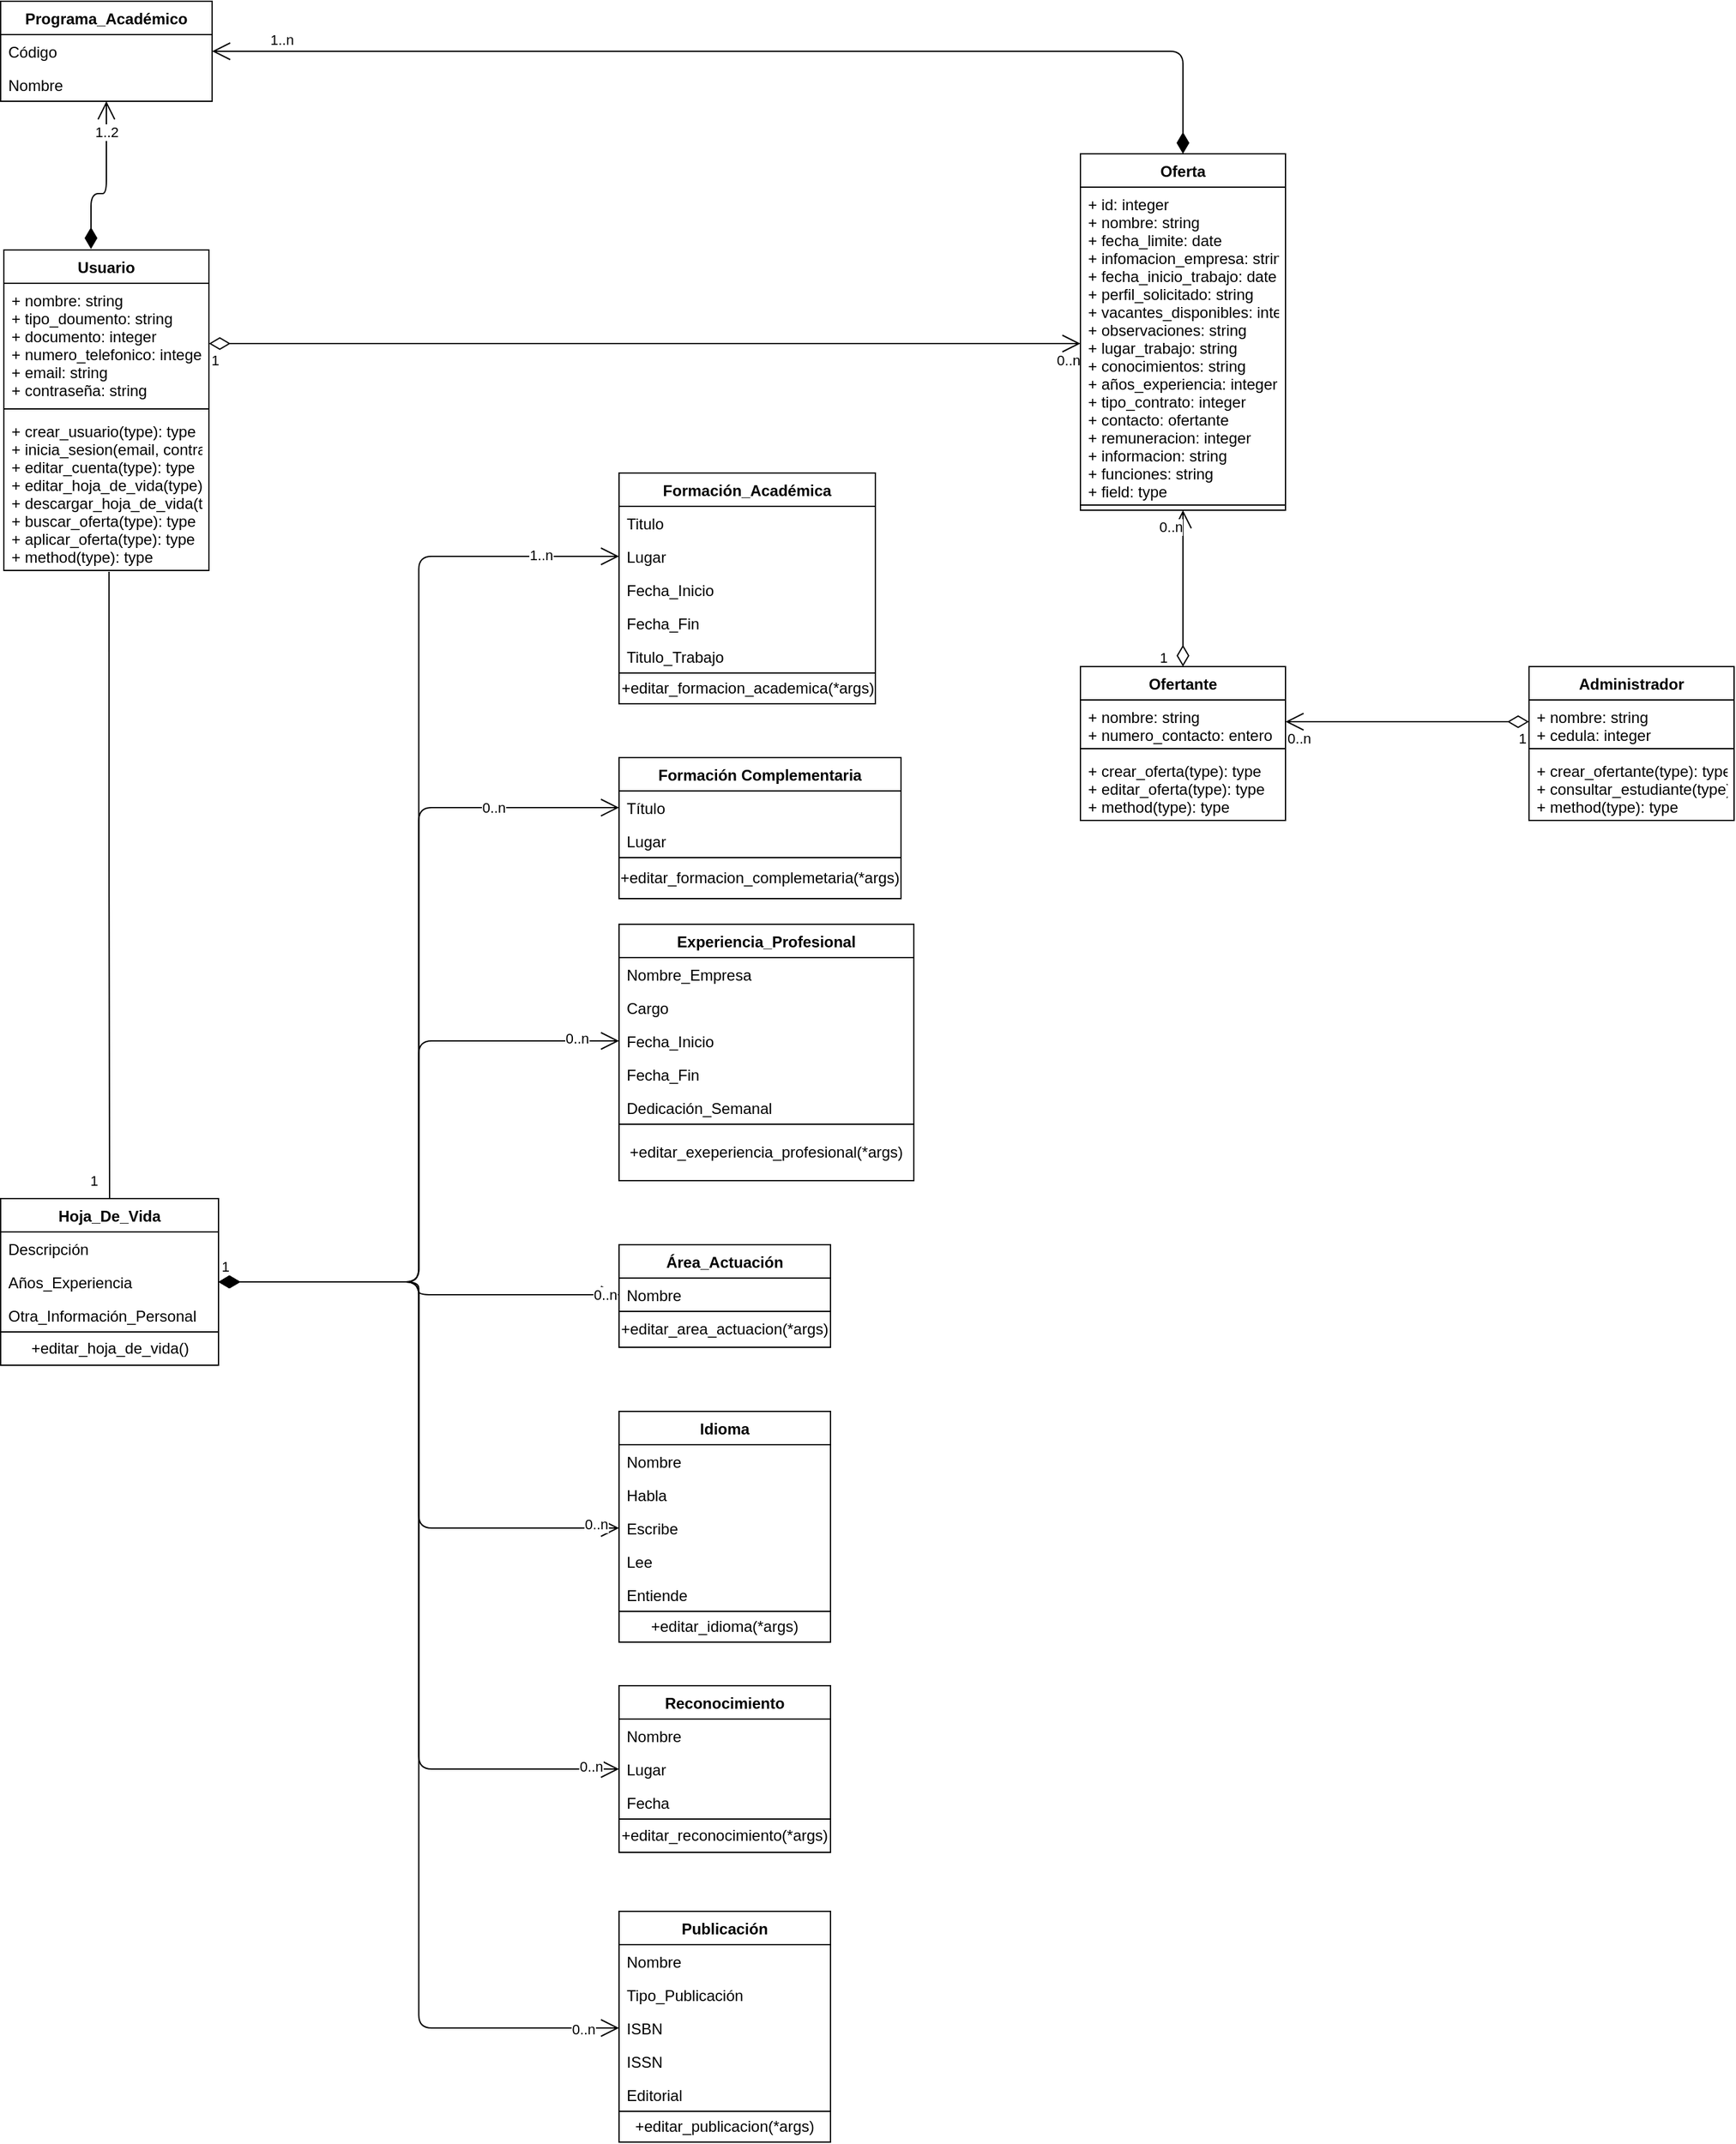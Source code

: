 <mxfile version="13.8.0" type="google"><diagram id="wUdNdQ0uGZ1dLR-cTrUn" name="Page-1"><mxGraphModel dx="1422" dy="1863" grid="1" gridSize="10" guides="1" tooltips="1" connect="1" arrows="1" fold="1" page="1" pageScale="1" pageWidth="850" pageHeight="1100" math="0" shadow="0"><root><mxCell id="0"/><mxCell id="1" parent="0"/><mxCell id="VutQzDGQad6XxQu1e1iC-21" value="" style="endArrow=open;html=1;endSize=12;startArrow=diamondThin;startSize=14;startFill=0;edgeStyle=orthogonalEdgeStyle;exitX=1;exitY=0.5;exitDx=0;exitDy=0;entryX=0;entryY=0.5;entryDx=0;entryDy=0;" parent="1" source="VutQzDGQad6XxQu1e1iC-2" target="VutQzDGQad6XxQu1e1iC-14" edge="1"><mxGeometry x="0.359" y="19" relative="1" as="geometry"><mxPoint x="230" y="50" as="sourcePoint"/><mxPoint x="390" y="50" as="targetPoint"/><mxPoint as="offset"/></mxGeometry></mxCell><mxCell id="VutQzDGQad6XxQu1e1iC-22" value="1" style="edgeLabel;resizable=0;html=1;align=left;verticalAlign=top;" parent="VutQzDGQad6XxQu1e1iC-21" connectable="0" vertex="1"><mxGeometry x="-1" relative="1" as="geometry"/></mxCell><mxCell id="VutQzDGQad6XxQu1e1iC-23" value="&lt;span style=&quot;text-align: left&quot;&gt;0..n&lt;/span&gt;" style="edgeLabel;resizable=0;html=1;align=right;verticalAlign=top;" parent="VutQzDGQad6XxQu1e1iC-21" connectable="0" vertex="1"><mxGeometry x="1" relative="1" as="geometry"/></mxCell><mxCell id="VutQzDGQad6XxQu1e1iC-24" value="" style="endArrow=open;html=1;endSize=12;startArrow=diamondThin;startSize=14;startFill=0;edgeStyle=orthogonalEdgeStyle;entryX=1;entryY=0.5;entryDx=0;entryDy=0;exitX=0;exitY=0.5;exitDx=0;exitDy=0;" parent="1" source="VutQzDGQad6XxQu1e1iC-10" target="VutQzDGQad6XxQu1e1iC-6" edge="1"><mxGeometry x="0.359" y="19" relative="1" as="geometry"><mxPoint x="1180" y="399" as="sourcePoint"/><mxPoint x="850" y="455" as="targetPoint"/><mxPoint as="offset"/></mxGeometry></mxCell><mxCell id="VutQzDGQad6XxQu1e1iC-25" value="1" style="edgeLabel;resizable=0;html=1;align=left;verticalAlign=top;" parent="VutQzDGQad6XxQu1e1iC-24" connectable="0" vertex="1"><mxGeometry x="-1" relative="1" as="geometry"><mxPoint x="-10" as="offset"/></mxGeometry></mxCell><mxCell id="VutQzDGQad6XxQu1e1iC-26" value="&lt;span style=&quot;text-align: left&quot;&gt;0..n&lt;/span&gt;" style="edgeLabel;resizable=0;html=1;align=right;verticalAlign=top;" parent="VutQzDGQad6XxQu1e1iC-24" connectable="0" vertex="1"><mxGeometry x="1" relative="1" as="geometry"><mxPoint x="20" as="offset"/></mxGeometry></mxCell><mxCell id="VutQzDGQad6XxQu1e1iC-27" value="" style="endArrow=open;html=1;endSize=12;startArrow=diamondThin;startSize=14;startFill=0;edgeStyle=orthogonalEdgeStyle;entryX=0.5;entryY=1;entryDx=0;entryDy=0;exitX=0.5;exitY=0;exitDx=0;exitDy=0;" parent="1" source="VutQzDGQad6XxQu1e1iC-5" target="VutQzDGQad6XxQu1e1iC-13" edge="1"><mxGeometry x="0.359" y="19" relative="1" as="geometry"><mxPoint x="960" y="319" as="sourcePoint"/><mxPoint x="940.0" y="209" as="targetPoint"/><mxPoint as="offset"/><Array as="points"/></mxGeometry></mxCell><mxCell id="VutQzDGQad6XxQu1e1iC-28" value="1" style="edgeLabel;resizable=0;html=1;align=left;verticalAlign=top;" parent="VutQzDGQad6XxQu1e1iC-27" connectable="0" vertex="1"><mxGeometry x="-1" relative="1" as="geometry"><mxPoint x="-20" y="-20" as="offset"/></mxGeometry></mxCell><mxCell id="VutQzDGQad6XxQu1e1iC-29" value="&lt;span style=&quot;text-align: left&quot;&gt;0..n&lt;/span&gt;" style="edgeLabel;resizable=0;html=1;align=right;verticalAlign=top;" parent="VutQzDGQad6XxQu1e1iC-27" connectable="0" vertex="1"><mxGeometry x="1" relative="1" as="geometry"/></mxCell><mxCell id="VutQzDGQad6XxQu1e1iC-13" value="Oferta&#xA;" style="swimlane;fontStyle=1;align=center;verticalAlign=top;childLayout=stackLayout;horizontal=1;startSize=26;horizontalStack=0;resizeParent=1;resizeParentMax=0;resizeLast=0;collapsible=1;marginBottom=0;" parent="1" vertex="1"><mxGeometry x="880" y="-61" width="160" height="278" as="geometry"/></mxCell><mxCell id="VutQzDGQad6XxQu1e1iC-14" value="+ id: integer&#xA;+ nombre: string&#xA;+ fecha_limite: date&#xA;+ infomacion_empresa: string&#xA;+ fecha_inicio_trabajo: date&#xA;+ perfil_solicitado: string&#xA;+ vacantes_disponibles: integer&#xA;+ observaciones: string&#xA;+ lugar_trabajo: string&#xA;+ conocimientos: string&#xA;+ años_experiencia: integer&#xA;+ tipo_contrato: integer&#xA;+ contacto: ofertante&#xA;+ remuneracion: integer&#xA;+ informacion: string&#xA;+ funciones: string&#xA;+ field: type" style="text;strokeColor=none;fillColor=none;align=left;verticalAlign=top;spacingLeft=4;spacingRight=4;overflow=hidden;rotatable=0;points=[[0,0.5],[1,0.5]];portConstraint=eastwest;" parent="VutQzDGQad6XxQu1e1iC-13" vertex="1"><mxGeometry y="26" width="160" height="244" as="geometry"/></mxCell><mxCell id="VutQzDGQad6XxQu1e1iC-15" value="" style="line;strokeWidth=1;fillColor=none;align=left;verticalAlign=middle;spacingTop=-1;spacingLeft=3;spacingRight=3;rotatable=0;labelPosition=right;points=[];portConstraint=eastwest;" parent="VutQzDGQad6XxQu1e1iC-13" vertex="1"><mxGeometry y="270" width="160" height="8" as="geometry"/></mxCell><mxCell id="VutQzDGQad6XxQu1e1iC-5" value="Ofertante" style="swimlane;fontStyle=1;align=center;verticalAlign=top;childLayout=stackLayout;horizontal=1;startSize=26;horizontalStack=0;resizeParent=1;resizeParentMax=0;resizeLast=0;collapsible=1;marginBottom=0;" parent="1" vertex="1"><mxGeometry x="880" y="339" width="160" height="120" as="geometry"/></mxCell><mxCell id="VutQzDGQad6XxQu1e1iC-6" value="+ nombre: string&#xA;+ numero_contacto: entero" style="text;strokeColor=none;fillColor=none;align=left;verticalAlign=top;spacingLeft=4;spacingRight=4;overflow=hidden;rotatable=0;points=[[0,0.5],[1,0.5]];portConstraint=eastwest;" parent="VutQzDGQad6XxQu1e1iC-5" vertex="1"><mxGeometry y="26" width="160" height="34" as="geometry"/></mxCell><mxCell id="VutQzDGQad6XxQu1e1iC-7" value="" style="line;strokeWidth=1;fillColor=none;align=left;verticalAlign=middle;spacingTop=-1;spacingLeft=3;spacingRight=3;rotatable=0;labelPosition=right;points=[];portConstraint=eastwest;" parent="VutQzDGQad6XxQu1e1iC-5" vertex="1"><mxGeometry y="60" width="160" height="8" as="geometry"/></mxCell><mxCell id="VutQzDGQad6XxQu1e1iC-8" value="+ crear_oferta(type): type&#xA;+ editar_oferta(type): type&#xA;+ method(type): type" style="text;strokeColor=none;fillColor=none;align=left;verticalAlign=top;spacingLeft=4;spacingRight=4;overflow=hidden;rotatable=0;points=[[0,0.5],[1,0.5]];portConstraint=eastwest;" parent="VutQzDGQad6XxQu1e1iC-5" vertex="1"><mxGeometry y="68" width="160" height="52" as="geometry"/></mxCell><mxCell id="VutQzDGQad6XxQu1e1iC-9" value="Administrador" style="swimlane;fontStyle=1;align=center;verticalAlign=top;childLayout=stackLayout;horizontal=1;startSize=26;horizontalStack=0;resizeParent=1;resizeParentMax=0;resizeLast=0;collapsible=1;marginBottom=0;" parent="1" vertex="1"><mxGeometry x="1230" y="339" width="160" height="120" as="geometry"/></mxCell><mxCell id="VutQzDGQad6XxQu1e1iC-10" value="+ nombre: string&#xA;+ cedula: integer" style="text;strokeColor=none;fillColor=none;align=left;verticalAlign=top;spacingLeft=4;spacingRight=4;overflow=hidden;rotatable=0;points=[[0,0.5],[1,0.5]];portConstraint=eastwest;" parent="VutQzDGQad6XxQu1e1iC-9" vertex="1"><mxGeometry y="26" width="160" height="34" as="geometry"/></mxCell><mxCell id="VutQzDGQad6XxQu1e1iC-11" value="" style="line;strokeWidth=1;fillColor=none;align=left;verticalAlign=middle;spacingTop=-1;spacingLeft=3;spacingRight=3;rotatable=0;labelPosition=right;points=[];portConstraint=eastwest;" parent="VutQzDGQad6XxQu1e1iC-9" vertex="1"><mxGeometry y="60" width="160" height="8" as="geometry"/></mxCell><mxCell id="VutQzDGQad6XxQu1e1iC-12" value="+ crear_ofertante(type): type&#xA;+ consultar_estudiante(type): type&#xA;+ method(type): type" style="text;strokeColor=none;fillColor=none;align=left;verticalAlign=top;spacingLeft=4;spacingRight=4;overflow=hidden;rotatable=0;points=[[0,0.5],[1,0.5]];portConstraint=eastwest;" parent="VutQzDGQad6XxQu1e1iC-9" vertex="1"><mxGeometry y="68" width="160" height="52" as="geometry"/></mxCell><mxCell id="VutQzDGQad6XxQu1e1iC-1" value="Usuario" style="swimlane;fontStyle=1;align=center;verticalAlign=top;childLayout=stackLayout;horizontal=1;startSize=26;horizontalStack=0;resizeParent=1;resizeParentMax=0;resizeLast=0;collapsible=1;marginBottom=0;" parent="1" vertex="1"><mxGeometry x="40" y="14" width="160" height="250" as="geometry"/></mxCell><mxCell id="VutQzDGQad6XxQu1e1iC-2" value="+ nombre: string&#xA;+ tipo_doumento: string&#xA;+ documento: integer&#xA;+ numero_telefonico: integer&#xA;+ email: string&#xA;+ contraseña: string" style="text;strokeColor=none;fillColor=none;align=left;verticalAlign=top;spacingLeft=4;spacingRight=4;overflow=hidden;rotatable=0;points=[[0,0.5],[1,0.5]];portConstraint=eastwest;" parent="VutQzDGQad6XxQu1e1iC-1" vertex="1"><mxGeometry y="26" width="160" height="94" as="geometry"/></mxCell><mxCell id="VutQzDGQad6XxQu1e1iC-3" value="" style="line;strokeWidth=1;fillColor=none;align=left;verticalAlign=middle;spacingTop=-1;spacingLeft=3;spacingRight=3;rotatable=0;labelPosition=right;points=[];portConstraint=eastwest;" parent="VutQzDGQad6XxQu1e1iC-1" vertex="1"><mxGeometry y="120" width="160" height="8" as="geometry"/></mxCell><mxCell id="VutQzDGQad6XxQu1e1iC-4" value="+ crear_usuario(type): type&#xA;+ inicia_sesion(email, contraseña)&#xA;+ editar_cuenta(type): type&#xA;+ editar_hoja_de_vida(type): type&#xA;+ descargar_hoja_de_vida(type): type&#xA;+ buscar_oferta(type): type&#xA;+ aplicar_oferta(type): type&#xA;+ method(type): type" style="text;strokeColor=none;fillColor=none;align=left;verticalAlign=top;spacingLeft=4;spacingRight=4;overflow=hidden;rotatable=0;points=[[0,0.5],[1,0.5]];portConstraint=eastwest;" parent="VutQzDGQad6XxQu1e1iC-1" vertex="1"><mxGeometry y="128" width="160" height="122" as="geometry"/></mxCell><mxCell id="vBvvt0Dn33ldy0Ioky4U-9" value="Programa_Académico" style="swimlane;fontStyle=1;childLayout=stackLayout;horizontal=1;startSize=26;fillColor=none;horizontalStack=0;resizeParent=1;resizeParentMax=0;resizeLast=0;collapsible=1;marginBottom=0;" parent="1" vertex="1"><mxGeometry x="37.5" y="-180" width="165" height="78" as="geometry"/></mxCell><mxCell id="vBvvt0Dn33ldy0Ioky4U-10" value="Código" style="text;strokeColor=none;fillColor=none;align=left;verticalAlign=top;spacingLeft=4;spacingRight=4;overflow=hidden;rotatable=0;points=[[0,0.5],[1,0.5]];portConstraint=eastwest;" parent="vBvvt0Dn33ldy0Ioky4U-9" vertex="1"><mxGeometry y="26" width="165" height="26" as="geometry"/></mxCell><mxCell id="vBvvt0Dn33ldy0Ioky4U-11" value="Nombre" style="text;strokeColor=none;fillColor=none;align=left;verticalAlign=top;spacingLeft=4;spacingRight=4;overflow=hidden;rotatable=0;points=[[0,0.5],[1,0.5]];portConstraint=eastwest;" parent="vBvvt0Dn33ldy0Ioky4U-9" vertex="1"><mxGeometry y="52" width="165" height="26" as="geometry"/></mxCell><mxCell id="vBvvt0Dn33ldy0Ioky4U-17" value="" style="endArrow=open;html=1;endSize=12;startArrow=diamondThin;startSize=14;startFill=1;edgeStyle=orthogonalEdgeStyle;align=left;verticalAlign=bottom;exitX=0.425;exitY=-0.003;exitDx=0;exitDy=0;exitPerimeter=0;" parent="1" source="VutQzDGQad6XxQu1e1iC-1" target="vBvvt0Dn33ldy0Ioky4U-11" edge="1"><mxGeometry x="-1" y="3" relative="1" as="geometry"><mxPoint x="40" y="-30" as="sourcePoint"/><mxPoint x="200" y="-30" as="targetPoint"/><Array as="points"><mxPoint x="108" y="-30"/><mxPoint x="120" y="-30"/></Array></mxGeometry></mxCell><mxCell id="vBvvt0Dn33ldy0Ioky4U-18" value="1..2" style="edgeLabel;html=1;align=center;verticalAlign=middle;resizable=0;points=[];" parent="vBvvt0Dn33ldy0Ioky4U-17" vertex="1" connectable="0"><mxGeometry x="0.706" relative="1" as="geometry"><mxPoint y="5" as="offset"/></mxGeometry></mxCell><mxCell id="vBvvt0Dn33ldy0Ioky4U-23" value="Formación_Académica" style="swimlane;fontStyle=1;childLayout=stackLayout;horizontal=1;startSize=26;fillColor=none;horizontalStack=0;resizeParent=1;resizeParentMax=0;resizeLast=0;collapsible=1;marginBottom=0;" parent="1" vertex="1"><mxGeometry x="520" y="188" width="200" height="180" as="geometry"/></mxCell><mxCell id="vBvvt0Dn33ldy0Ioky4U-24" value="Titulo" style="text;strokeColor=none;fillColor=none;align=left;verticalAlign=top;spacingLeft=4;spacingRight=4;overflow=hidden;rotatable=0;points=[[0,0.5],[1,0.5]];portConstraint=eastwest;" parent="vBvvt0Dn33ldy0Ioky4U-23" vertex="1"><mxGeometry y="26" width="200" height="26" as="geometry"/></mxCell><mxCell id="vBvvt0Dn33ldy0Ioky4U-25" value="Lugar" style="text;strokeColor=none;fillColor=none;align=left;verticalAlign=top;spacingLeft=4;spacingRight=4;overflow=hidden;rotatable=0;points=[[0,0.5],[1,0.5]];portConstraint=eastwest;" parent="vBvvt0Dn33ldy0Ioky4U-23" vertex="1"><mxGeometry y="52" width="200" height="26" as="geometry"/></mxCell><mxCell id="vBvvt0Dn33ldy0Ioky4U-26" value="Fecha_Inicio" style="text;strokeColor=none;fillColor=none;align=left;verticalAlign=top;spacingLeft=4;spacingRight=4;overflow=hidden;rotatable=0;points=[[0,0.5],[1,0.5]];portConstraint=eastwest;" parent="vBvvt0Dn33ldy0Ioky4U-23" vertex="1"><mxGeometry y="78" width="200" height="26" as="geometry"/></mxCell><mxCell id="vBvvt0Dn33ldy0Ioky4U-27" value="Fecha_Fin" style="text;strokeColor=none;fillColor=none;align=left;verticalAlign=top;spacingLeft=4;spacingRight=4;overflow=hidden;rotatable=0;points=[[0,0.5],[1,0.5]];portConstraint=eastwest;" parent="vBvvt0Dn33ldy0Ioky4U-23" vertex="1"><mxGeometry y="104" width="200" height="26" as="geometry"/></mxCell><mxCell id="vBvvt0Dn33ldy0Ioky4U-28" value="Titulo_Trabajo" style="text;strokeColor=none;fillColor=none;align=left;verticalAlign=top;spacingLeft=4;spacingRight=4;overflow=hidden;rotatable=0;points=[[0,0.5],[1,0.5]];portConstraint=eastwest;" parent="vBvvt0Dn33ldy0Ioky4U-23" vertex="1"><mxGeometry y="130" width="200" height="26" as="geometry"/></mxCell><mxCell id="lx0SodQkXbbU2HHGUPhf-1" value="&lt;span&gt;+editar_formacion_academica(*args)&lt;/span&gt;" style="rounded=0;whiteSpace=wrap;html=1;align=left;" parent="vBvvt0Dn33ldy0Ioky4U-23" vertex="1"><mxGeometry y="156" width="200" height="24" as="geometry"/></mxCell><mxCell id="vBvvt0Dn33ldy0Ioky4U-32" value="Experiencia_Profesional" style="swimlane;fontStyle=1;childLayout=stackLayout;horizontal=1;startSize=26;fillColor=none;horizontalStack=0;resizeParent=1;resizeParentMax=0;resizeLast=0;collapsible=1;marginBottom=0;" parent="1" vertex="1"><mxGeometry x="520" y="540" width="230" height="200" as="geometry"/></mxCell><mxCell id="vBvvt0Dn33ldy0Ioky4U-33" value="Nombre_Empresa" style="text;strokeColor=none;fillColor=none;align=left;verticalAlign=top;spacingLeft=4;spacingRight=4;overflow=hidden;rotatable=0;points=[[0,0.5],[1,0.5]];portConstraint=eastwest;" parent="vBvvt0Dn33ldy0Ioky4U-32" vertex="1"><mxGeometry y="26" width="230" height="26" as="geometry"/></mxCell><mxCell id="vBvvt0Dn33ldy0Ioky4U-34" value="Cargo" style="text;strokeColor=none;fillColor=none;align=left;verticalAlign=top;spacingLeft=4;spacingRight=4;overflow=hidden;rotatable=0;points=[[0,0.5],[1,0.5]];portConstraint=eastwest;" parent="vBvvt0Dn33ldy0Ioky4U-32" vertex="1"><mxGeometry y="52" width="230" height="26" as="geometry"/></mxCell><mxCell id="vBvvt0Dn33ldy0Ioky4U-35" value="Fecha_Inicio" style="text;strokeColor=none;fillColor=none;align=left;verticalAlign=top;spacingLeft=4;spacingRight=4;overflow=hidden;rotatable=0;points=[[0,0.5],[1,0.5]];portConstraint=eastwest;" parent="vBvvt0Dn33ldy0Ioky4U-32" vertex="1"><mxGeometry y="78" width="230" height="26" as="geometry"/></mxCell><mxCell id="vBvvt0Dn33ldy0Ioky4U-36" value="Fecha_Fin" style="text;strokeColor=none;fillColor=none;align=left;verticalAlign=top;spacingLeft=4;spacingRight=4;overflow=hidden;rotatable=0;points=[[0,0.5],[1,0.5]];portConstraint=eastwest;" parent="vBvvt0Dn33ldy0Ioky4U-32" vertex="1"><mxGeometry y="104" width="230" height="26" as="geometry"/></mxCell><mxCell id="vBvvt0Dn33ldy0Ioky4U-37" value="Dedicación_Semanal" style="text;strokeColor=none;fillColor=none;align=left;verticalAlign=top;spacingLeft=4;spacingRight=4;overflow=hidden;rotatable=0;points=[[0,0.5],[1,0.5]];portConstraint=eastwest;" parent="vBvvt0Dn33ldy0Ioky4U-32" vertex="1"><mxGeometry y="130" width="230" height="26" as="geometry"/></mxCell><mxCell id="lx0SodQkXbbU2HHGUPhf-7" value="+editar_exeperiencia_profesional(*args)" style="rounded=0;whiteSpace=wrap;html=1;" parent="vBvvt0Dn33ldy0Ioky4U-32" vertex="1"><mxGeometry y="156" width="230" height="44" as="geometry"/></mxCell><mxCell id="vBvvt0Dn33ldy0Ioky4U-38" value="Área_Actuación" style="swimlane;fontStyle=1;childLayout=stackLayout;horizontal=1;startSize=26;fillColor=none;horizontalStack=0;resizeParent=1;resizeParentMax=0;resizeLast=0;collapsible=1;marginBottom=0;" parent="1" vertex="1"><mxGeometry x="520" y="790" width="165" height="80" as="geometry"/></mxCell><mxCell id="vBvvt0Dn33ldy0Ioky4U-39" value="Nombre" style="text;strokeColor=none;fillColor=none;align=left;verticalAlign=top;spacingLeft=4;spacingRight=4;overflow=hidden;rotatable=0;points=[[0,0.5],[1,0.5]];portConstraint=eastwest;" parent="vBvvt0Dn33ldy0Ioky4U-38" vertex="1"><mxGeometry y="26" width="165" height="26" as="geometry"/></mxCell><mxCell id="lx0SodQkXbbU2HHGUPhf-8" value="+editar_area_actuacion(*args)" style="rounded=0;whiteSpace=wrap;html=1;" parent="vBvvt0Dn33ldy0Ioky4U-38" vertex="1"><mxGeometry y="52" width="165" height="28" as="geometry"/></mxCell><mxCell id="vBvvt0Dn33ldy0Ioky4U-40" value="Idioma" style="swimlane;fontStyle=1;childLayout=stackLayout;horizontal=1;startSize=26;fillColor=none;horizontalStack=0;resizeParent=1;resizeParentMax=0;resizeLast=0;collapsible=1;marginBottom=0;" parent="1" vertex="1"><mxGeometry x="520" y="920" width="165" height="180" as="geometry"/></mxCell><mxCell id="vBvvt0Dn33ldy0Ioky4U-41" value="Nombre" style="text;strokeColor=none;fillColor=none;align=left;verticalAlign=top;spacingLeft=4;spacingRight=4;overflow=hidden;rotatable=0;points=[[0,0.5],[1,0.5]];portConstraint=eastwest;" parent="vBvvt0Dn33ldy0Ioky4U-40" vertex="1"><mxGeometry y="26" width="165" height="26" as="geometry"/></mxCell><mxCell id="vBvvt0Dn33ldy0Ioky4U-42" value="Habla" style="text;strokeColor=none;fillColor=none;align=left;verticalAlign=top;spacingLeft=4;spacingRight=4;overflow=hidden;rotatable=0;points=[[0,0.5],[1,0.5]];portConstraint=eastwest;" parent="vBvvt0Dn33ldy0Ioky4U-40" vertex="1"><mxGeometry y="52" width="165" height="26" as="geometry"/></mxCell><mxCell id="vBvvt0Dn33ldy0Ioky4U-43" value="Escribe" style="text;strokeColor=none;fillColor=none;align=left;verticalAlign=top;spacingLeft=4;spacingRight=4;overflow=hidden;rotatable=0;points=[[0,0.5],[1,0.5]];portConstraint=eastwest;" parent="vBvvt0Dn33ldy0Ioky4U-40" vertex="1"><mxGeometry y="78" width="165" height="26" as="geometry"/></mxCell><mxCell id="vBvvt0Dn33ldy0Ioky4U-44" value="Lee" style="text;strokeColor=none;fillColor=none;align=left;verticalAlign=top;spacingLeft=4;spacingRight=4;overflow=hidden;rotatable=0;points=[[0,0.5],[1,0.5]];portConstraint=eastwest;" parent="vBvvt0Dn33ldy0Ioky4U-40" vertex="1"><mxGeometry y="104" width="165" height="26" as="geometry"/></mxCell><mxCell id="vBvvt0Dn33ldy0Ioky4U-45" value="Entiende" style="text;strokeColor=none;fillColor=none;align=left;verticalAlign=top;spacingLeft=4;spacingRight=4;overflow=hidden;rotatable=0;points=[[0,0.5],[1,0.5]];portConstraint=eastwest;" parent="vBvvt0Dn33ldy0Ioky4U-40" vertex="1"><mxGeometry y="130" width="165" height="26" as="geometry"/></mxCell><mxCell id="lx0SodQkXbbU2HHGUPhf-9" value="+editar_idioma(*args)" style="rounded=0;whiteSpace=wrap;html=1;" parent="vBvvt0Dn33ldy0Ioky4U-40" vertex="1"><mxGeometry y="156" width="165" height="24" as="geometry"/></mxCell><mxCell id="vBvvt0Dn33ldy0Ioky4U-46" value="Reconocimiento" style="swimlane;fontStyle=1;childLayout=stackLayout;horizontal=1;startSize=26;fillColor=none;horizontalStack=0;resizeParent=1;resizeParentMax=0;resizeLast=0;collapsible=1;marginBottom=0;" parent="1" vertex="1"><mxGeometry x="520" y="1134" width="165" height="130" as="geometry"/></mxCell><mxCell id="vBvvt0Dn33ldy0Ioky4U-47" value="Nombre" style="text;strokeColor=none;fillColor=none;align=left;verticalAlign=top;spacingLeft=4;spacingRight=4;overflow=hidden;rotatable=0;points=[[0,0.5],[1,0.5]];portConstraint=eastwest;" parent="vBvvt0Dn33ldy0Ioky4U-46" vertex="1"><mxGeometry y="26" width="165" height="26" as="geometry"/></mxCell><mxCell id="vBvvt0Dn33ldy0Ioky4U-48" value="Lugar" style="text;strokeColor=none;fillColor=none;align=left;verticalAlign=top;spacingLeft=4;spacingRight=4;overflow=hidden;rotatable=0;points=[[0,0.5],[1,0.5]];portConstraint=eastwest;" parent="vBvvt0Dn33ldy0Ioky4U-46" vertex="1"><mxGeometry y="52" width="165" height="26" as="geometry"/></mxCell><mxCell id="vBvvt0Dn33ldy0Ioky4U-49" value="Fecha" style="text;strokeColor=none;fillColor=none;align=left;verticalAlign=top;spacingLeft=4;spacingRight=4;overflow=hidden;rotatable=0;points=[[0,0.5],[1,0.5]];portConstraint=eastwest;" parent="vBvvt0Dn33ldy0Ioky4U-46" vertex="1"><mxGeometry y="78" width="165" height="26" as="geometry"/></mxCell><mxCell id="lx0SodQkXbbU2HHGUPhf-11" value="+editar_reconocimiento(*args)" style="rounded=0;whiteSpace=wrap;html=1;" parent="vBvvt0Dn33ldy0Ioky4U-46" vertex="1"><mxGeometry y="104" width="165" height="26" as="geometry"/></mxCell><mxCell id="vBvvt0Dn33ldy0Ioky4U-50" value="Publicación" style="swimlane;fontStyle=1;childLayout=stackLayout;horizontal=1;startSize=26;fillColor=none;horizontalStack=0;resizeParent=1;resizeParentMax=0;resizeLast=0;collapsible=1;marginBottom=0;" parent="1" vertex="1"><mxGeometry x="520" y="1310" width="165" height="180" as="geometry"/></mxCell><mxCell id="vBvvt0Dn33ldy0Ioky4U-51" value="Nombre" style="text;strokeColor=none;fillColor=none;align=left;verticalAlign=top;spacingLeft=4;spacingRight=4;overflow=hidden;rotatable=0;points=[[0,0.5],[1,0.5]];portConstraint=eastwest;" parent="vBvvt0Dn33ldy0Ioky4U-50" vertex="1"><mxGeometry y="26" width="165" height="26" as="geometry"/></mxCell><mxCell id="vBvvt0Dn33ldy0Ioky4U-52" value="Tipo_Publicación" style="text;strokeColor=none;fillColor=none;align=left;verticalAlign=top;spacingLeft=4;spacingRight=4;overflow=hidden;rotatable=0;points=[[0,0.5],[1,0.5]];portConstraint=eastwest;" parent="vBvvt0Dn33ldy0Ioky4U-50" vertex="1"><mxGeometry y="52" width="165" height="26" as="geometry"/></mxCell><mxCell id="vBvvt0Dn33ldy0Ioky4U-53" value="ISBN" style="text;strokeColor=none;fillColor=none;align=left;verticalAlign=top;spacingLeft=4;spacingRight=4;overflow=hidden;rotatable=0;points=[[0,0.5],[1,0.5]];portConstraint=eastwest;" parent="vBvvt0Dn33ldy0Ioky4U-50" vertex="1"><mxGeometry y="78" width="165" height="26" as="geometry"/></mxCell><mxCell id="vBvvt0Dn33ldy0Ioky4U-54" value="ISSN" style="text;strokeColor=none;fillColor=none;align=left;verticalAlign=top;spacingLeft=4;spacingRight=4;overflow=hidden;rotatable=0;points=[[0,0.5],[1,0.5]];portConstraint=eastwest;" parent="vBvvt0Dn33ldy0Ioky4U-50" vertex="1"><mxGeometry y="104" width="165" height="26" as="geometry"/></mxCell><mxCell id="vBvvt0Dn33ldy0Ioky4U-55" value="Editorial" style="text;strokeColor=none;fillColor=none;align=left;verticalAlign=top;spacingLeft=4;spacingRight=4;overflow=hidden;rotatable=0;points=[[0,0.5],[1,0.5]];portConstraint=eastwest;" parent="vBvvt0Dn33ldy0Ioky4U-50" vertex="1"><mxGeometry y="130" width="165" height="26" as="geometry"/></mxCell><mxCell id="lx0SodQkXbbU2HHGUPhf-12" value="+editar_publicacion(*args)" style="rounded=0;whiteSpace=wrap;html=1;" parent="vBvvt0Dn33ldy0Ioky4U-50" vertex="1"><mxGeometry y="156" width="165" height="24" as="geometry"/></mxCell><mxCell id="vBvvt0Dn33ldy0Ioky4U-19" value="Hoja_De_Vida" style="swimlane;fontStyle=1;childLayout=stackLayout;horizontal=1;startSize=26;fillColor=none;horizontalStack=0;resizeParent=1;resizeParentMax=0;resizeLast=0;collapsible=1;marginBottom=0;" parent="1" vertex="1"><mxGeometry x="37.5" y="754" width="170" height="130" as="geometry"/></mxCell><mxCell id="vBvvt0Dn33ldy0Ioky4U-20" value="Descripción" style="text;strokeColor=none;fillColor=none;align=left;verticalAlign=top;spacingLeft=4;spacingRight=4;overflow=hidden;rotatable=0;points=[[0,0.5],[1,0.5]];portConstraint=eastwest;" parent="vBvvt0Dn33ldy0Ioky4U-19" vertex="1"><mxGeometry y="26" width="170" height="26" as="geometry"/></mxCell><mxCell id="vBvvt0Dn33ldy0Ioky4U-21" value="Años_Experiencia&#xA;" style="text;strokeColor=none;fillColor=none;align=left;verticalAlign=top;spacingLeft=4;spacingRight=4;overflow=hidden;rotatable=0;points=[[0,0.5],[1,0.5]];portConstraint=eastwest;" parent="vBvvt0Dn33ldy0Ioky4U-19" vertex="1"><mxGeometry y="52" width="170" height="26" as="geometry"/></mxCell><mxCell id="vBvvt0Dn33ldy0Ioky4U-22" value="Otra_Información_Personal" style="text;strokeColor=none;fillColor=none;align=left;verticalAlign=top;spacingLeft=4;spacingRight=4;overflow=hidden;rotatable=0;points=[[0,0.5],[1,0.5]];portConstraint=eastwest;" parent="vBvvt0Dn33ldy0Ioky4U-19" vertex="1"><mxGeometry y="78" width="170" height="26" as="geometry"/></mxCell><mxCell id="lx0SodQkXbbU2HHGUPhf-13" value="+editar_hoja_de_vida()" style="rounded=0;whiteSpace=wrap;html=1;" parent="vBvvt0Dn33ldy0Ioky4U-19" vertex="1"><mxGeometry y="104" width="170" height="26" as="geometry"/></mxCell><mxCell id="vBvvt0Dn33ldy0Ioky4U-57" value="1" style="endArrow=open;html=1;endSize=12;startArrow=diamondThin;startSize=14;startFill=1;edgeStyle=orthogonalEdgeStyle;align=left;verticalAlign=bottom;exitX=1;exitY=0.5;exitDx=0;exitDy=0;entryX=0;entryY=0.5;entryDx=0;entryDy=0;" parent="1" source="vBvvt0Dn33ldy0Ioky4U-21" target="vBvvt0Dn33ldy0Ioky4U-25" edge="1"><mxGeometry x="-1" y="3" relative="1" as="geometry"><mxPoint x="210" y="660" as="sourcePoint"/><mxPoint x="370" y="660" as="targetPoint"/></mxGeometry></mxCell><mxCell id="vBvvt0Dn33ldy0Ioky4U-58" value="1..n" style="edgeLabel;html=1;align=center;verticalAlign=middle;resizable=0;points=[];" parent="vBvvt0Dn33ldy0Ioky4U-57" vertex="1" connectable="0"><mxGeometry x="0.86" y="1" relative="1" as="geometry"><mxPoint as="offset"/></mxGeometry></mxCell><mxCell id="vBvvt0Dn33ldy0Ioky4U-59" value="1" style="endArrow=open;html=1;endSize=12;startArrow=diamondThin;startSize=14;startFill=1;edgeStyle=orthogonalEdgeStyle;align=left;verticalAlign=bottom;exitX=1;exitY=0.5;exitDx=0;exitDy=0;entryX=0;entryY=0.5;entryDx=0;entryDy=0;" parent="1" source="vBvvt0Dn33ldy0Ioky4U-21" target="vBvvt0Dn33ldy0Ioky4U-30" edge="1"><mxGeometry x="-1" y="3" relative="1" as="geometry"><mxPoint x="270" y="890" as="sourcePoint"/><mxPoint x="430" y="890" as="targetPoint"/></mxGeometry></mxCell><mxCell id="vBvvt0Dn33ldy0Ioky4U-60" value="0..n" style="edgeLabel;html=1;align=center;verticalAlign=middle;resizable=0;points=[];" parent="vBvvt0Dn33ldy0Ioky4U-59" vertex="1" connectable="0"><mxGeometry x="0.615" relative="1" as="geometry"><mxPoint x="33" as="offset"/></mxGeometry></mxCell><mxCell id="vBvvt0Dn33ldy0Ioky4U-61" value="1" style="endArrow=open;html=1;endSize=12;startArrow=diamondThin;startSize=14;startFill=1;edgeStyle=orthogonalEdgeStyle;align=left;verticalAlign=bottom;exitX=1;exitY=0.5;exitDx=0;exitDy=0;entryX=0;entryY=0.5;entryDx=0;entryDy=0;" parent="1" source="vBvvt0Dn33ldy0Ioky4U-21" target="vBvvt0Dn33ldy0Ioky4U-35" edge="1"><mxGeometry x="-1" y="3" relative="1" as="geometry"><mxPoint x="250" y="880" as="sourcePoint"/><mxPoint x="410" y="880" as="targetPoint"/></mxGeometry></mxCell><mxCell id="vBvvt0Dn33ldy0Ioky4U-62" value="0..n" style="edgeLabel;html=1;align=center;verticalAlign=middle;resizable=0;points=[];" parent="vBvvt0Dn33ldy0Ioky4U-61" vertex="1" connectable="0"><mxGeometry x="0.868" y="4" relative="1" as="geometry"><mxPoint y="2" as="offset"/></mxGeometry></mxCell><mxCell id="vBvvt0Dn33ldy0Ioky4U-63" value="1" style="endArrow=open;html=1;endSize=12;startArrow=diamondThin;startSize=14;startFill=1;edgeStyle=orthogonalEdgeStyle;align=left;verticalAlign=bottom;exitX=1;exitY=0.5;exitDx=0;exitDy=0;entryX=0;entryY=0.5;entryDx=0;entryDy=0;" parent="1" source="vBvvt0Dn33ldy0Ioky4U-21" target="vBvvt0Dn33ldy0Ioky4U-39" edge="1"><mxGeometry x="-1" y="3" relative="1" as="geometry"><mxPoint x="230" y="810" as="sourcePoint"/><mxPoint x="390" y="810" as="targetPoint"/></mxGeometry></mxCell><mxCell id="vBvvt0Dn33ldy0Ioky4U-64" value="0..n" style="edgeLabel;html=1;align=center;verticalAlign=middle;resizable=0;points=[];" parent="vBvvt0Dn33ldy0Ioky4U-63" vertex="1" connectable="0"><mxGeometry x="0.854" y="-2" relative="1" as="geometry"><mxPoint x="12.5" y="-2.02" as="offset"/></mxGeometry></mxCell><mxCell id="vBvvt0Dn33ldy0Ioky4U-65" value="1" style="endArrow=open;html=1;endSize=12;startArrow=diamondThin;startSize=14;startFill=1;edgeStyle=orthogonalEdgeStyle;align=left;verticalAlign=bottom;exitX=1;exitY=0.5;exitDx=0;exitDy=0;entryX=0;entryY=0.5;entryDx=0;entryDy=0;" parent="1" source="vBvvt0Dn33ldy0Ioky4U-21" target="vBvvt0Dn33ldy0Ioky4U-43" edge="1"><mxGeometry x="-1" y="3" relative="1" as="geometry"><mxPoint x="230" y="840" as="sourcePoint"/><mxPoint x="390" y="840" as="targetPoint"/></mxGeometry></mxCell><mxCell id="vBvvt0Dn33ldy0Ioky4U-66" value="0..n" style="edgeLabel;html=1;align=center;verticalAlign=middle;resizable=0;points=[];" parent="vBvvt0Dn33ldy0Ioky4U-65" vertex="1" connectable="0"><mxGeometry x="0.923" y="3" relative="1" as="geometry"><mxPoint x="1" as="offset"/></mxGeometry></mxCell><mxCell id="vBvvt0Dn33ldy0Ioky4U-67" value="1" style="endArrow=open;html=1;endSize=12;startArrow=diamondThin;startSize=14;startFill=1;edgeStyle=orthogonalEdgeStyle;align=left;verticalAlign=bottom;exitX=1;exitY=0.5;exitDx=0;exitDy=0;entryX=0;entryY=0.5;entryDx=0;entryDy=0;" parent="1" source="vBvvt0Dn33ldy0Ioky4U-21" target="vBvvt0Dn33ldy0Ioky4U-48" edge="1"><mxGeometry x="-1" y="3" relative="1" as="geometry"><mxPoint x="230" y="830" as="sourcePoint"/><mxPoint x="390" y="830" as="targetPoint"/></mxGeometry></mxCell><mxCell id="vBvvt0Dn33ldy0Ioky4U-68" value="0..n" style="edgeLabel;html=1;align=center;verticalAlign=middle;resizable=0;points=[];" parent="vBvvt0Dn33ldy0Ioky4U-67" vertex="1" connectable="0"><mxGeometry x="0.934" y="2" relative="1" as="geometry"><mxPoint x="1" as="offset"/></mxGeometry></mxCell><mxCell id="vBvvt0Dn33ldy0Ioky4U-69" value="1" style="endArrow=open;html=1;endSize=12;startArrow=diamondThin;startSize=14;startFill=1;edgeStyle=orthogonalEdgeStyle;align=left;verticalAlign=bottom;exitX=1;exitY=0.5;exitDx=0;exitDy=0;entryX=0;entryY=0.5;entryDx=0;entryDy=0;" parent="1" source="vBvvt0Dn33ldy0Ioky4U-21" target="vBvvt0Dn33ldy0Ioky4U-53" edge="1"><mxGeometry x="-1" y="3" relative="1" as="geometry"><mxPoint x="240" y="840" as="sourcePoint"/><mxPoint x="400" y="840" as="targetPoint"/></mxGeometry></mxCell><mxCell id="vBvvt0Dn33ldy0Ioky4U-70" value="0..n" style="edgeLabel;html=1;align=center;verticalAlign=middle;resizable=0;points=[];" parent="vBvvt0Dn33ldy0Ioky4U-69" vertex="1" connectable="0"><mxGeometry x="0.934" y="-2" relative="1" as="geometry"><mxPoint x="1" y="-1" as="offset"/></mxGeometry></mxCell><mxCell id="vBvvt0Dn33ldy0Ioky4U-71" value="" style="endArrow=none;html=1;endSize=12;startArrow=none;startSize=14;startFill=0;edgeStyle=orthogonalEdgeStyle;align=left;verticalAlign=bottom;exitX=0.513;exitY=1.008;exitDx=0;exitDy=0;entryX=0.5;entryY=0;entryDx=0;entryDy=0;exitPerimeter=0;endFill=0;" parent="1" source="VutQzDGQad6XxQu1e1iC-4" target="vBvvt0Dn33ldy0Ioky4U-19" edge="1"><mxGeometry x="-1" y="3" relative="1" as="geometry"><mxPoint x="260" y="630" as="sourcePoint"/><mxPoint x="100" y="630" as="targetPoint"/></mxGeometry></mxCell><mxCell id="vBvvt0Dn33ldy0Ioky4U-72" value="1" style="edgeLabel;html=1;align=center;verticalAlign=middle;resizable=0;points=[];" parent="vBvvt0Dn33ldy0Ioky4U-71" vertex="1" connectable="0"><mxGeometry x="0.932" y="-3" relative="1" as="geometry"><mxPoint x="-9.5" y="2.62" as="offset"/></mxGeometry></mxCell><mxCell id="vBvvt0Dn33ldy0Ioky4U-75" value="1..n" style="endArrow=open;html=1;endSize=12;startArrow=diamondThin;startSize=14;startFill=1;edgeStyle=orthogonalEdgeStyle;align=left;verticalAlign=bottom;exitX=0.5;exitY=0;exitDx=0;exitDy=0;" parent="1" source="VutQzDGQad6XxQu1e1iC-13" target="vBvvt0Dn33ldy0Ioky4U-10" edge="1"><mxGeometry x="0.897" relative="1" as="geometry"><mxPoint x="360" y="-70" as="sourcePoint"/><mxPoint x="520" y="-70" as="targetPoint"/><mxPoint as="offset"/></mxGeometry></mxCell><mxCell id="vBvvt0Dn33ldy0Ioky4U-29" value="Formación Complementaria" style="swimlane;fontStyle=1;childLayout=stackLayout;horizontal=1;startSize=26;fillColor=none;horizontalStack=0;resizeParent=1;resizeParentMax=0;resizeLast=0;collapsible=1;marginBottom=0;" parent="1" vertex="1"><mxGeometry x="520" y="410" width="220" height="110" as="geometry"/></mxCell><mxCell id="vBvvt0Dn33ldy0Ioky4U-30" value="Título" style="text;strokeColor=none;fillColor=none;align=left;verticalAlign=top;spacingLeft=4;spacingRight=4;overflow=hidden;rotatable=0;points=[[0,0.5],[1,0.5]];portConstraint=eastwest;" parent="vBvvt0Dn33ldy0Ioky4U-29" vertex="1"><mxGeometry y="26" width="220" height="26" as="geometry"/></mxCell><mxCell id="vBvvt0Dn33ldy0Ioky4U-31" value="Lugar" style="text;strokeColor=none;fillColor=none;align=left;verticalAlign=top;spacingLeft=4;spacingRight=4;overflow=hidden;rotatable=0;points=[[0,0.5],[1,0.5]];portConstraint=eastwest;" parent="vBvvt0Dn33ldy0Ioky4U-29" vertex="1"><mxGeometry y="52" width="220" height="26" as="geometry"/></mxCell><mxCell id="lx0SodQkXbbU2HHGUPhf-3" value="+editar_formacion_complemetaria(*args)" style="rounded=0;whiteSpace=wrap;html=1;" parent="vBvvt0Dn33ldy0Ioky4U-29" vertex="1"><mxGeometry y="78" width="220" height="32" as="geometry"/></mxCell></root></mxGraphModel></diagram></mxfile>